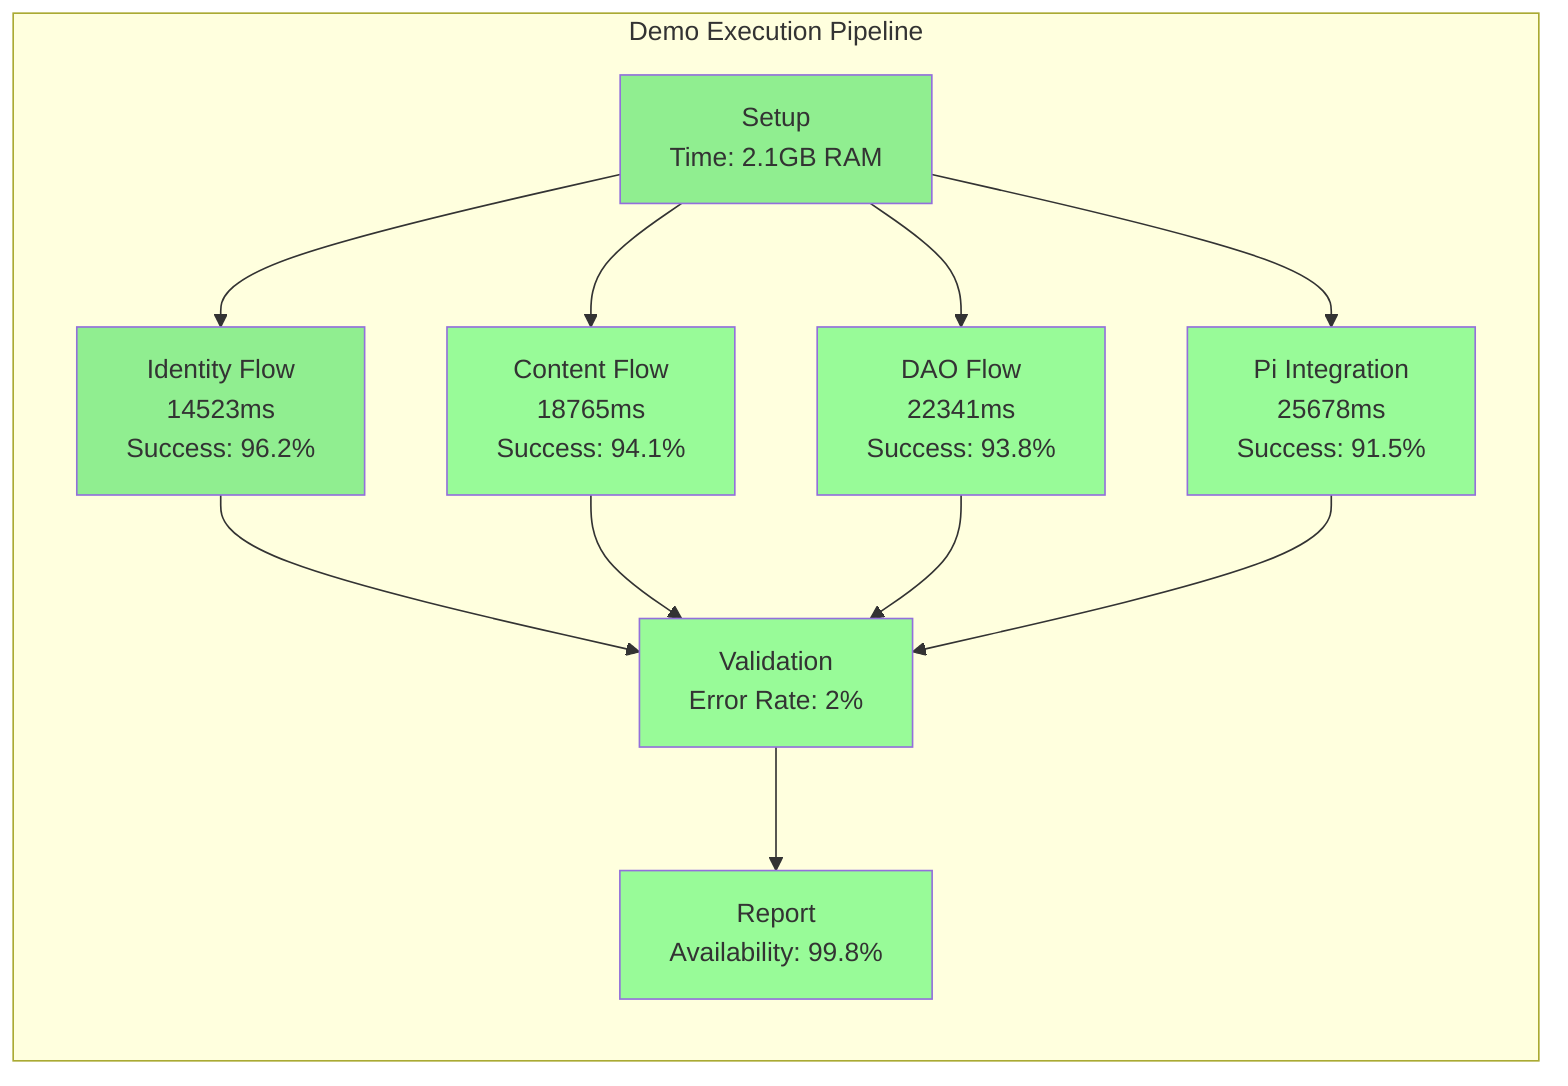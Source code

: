 graph LR
    subgraph "Demo Execution Pipeline"
        Setup[Setup<br/>Time: 2.1GB RAM]
        Identity[Identity Flow<br/>14523ms<br/>Success: 96.2%]
        Content[Content Flow<br/>18765ms<br/>Success: 94.1%]
        DAO[DAO Flow<br/>22341ms<br/>Success: 93.8%]
        Pi[Pi Integration<br/>25678ms<br/>Success: 91.5%]
        Validate[Validation<br/>Error Rate: 2%]
        Report[Report<br/>Availability: 99.8%]
    end
    
    Setup --> Identity
    Setup --> Content
    Setup --> DAO
    Setup --> Pi
    
    Identity --> Validate
    Content --> Validate
    DAO --> Validate
    Pi --> Validate
    
    Validate --> Report
    
    classDef excellent fill:#90EE90
    classDef good fill:#98FB98
    classDef warning fill:#FFE4B5
    classDef critical fill:#FFB6C1
    
    class Setup excellent
    class Identity excellent
    class Content good
    class DAO good
    class Pi good
    class Validate,Report good
